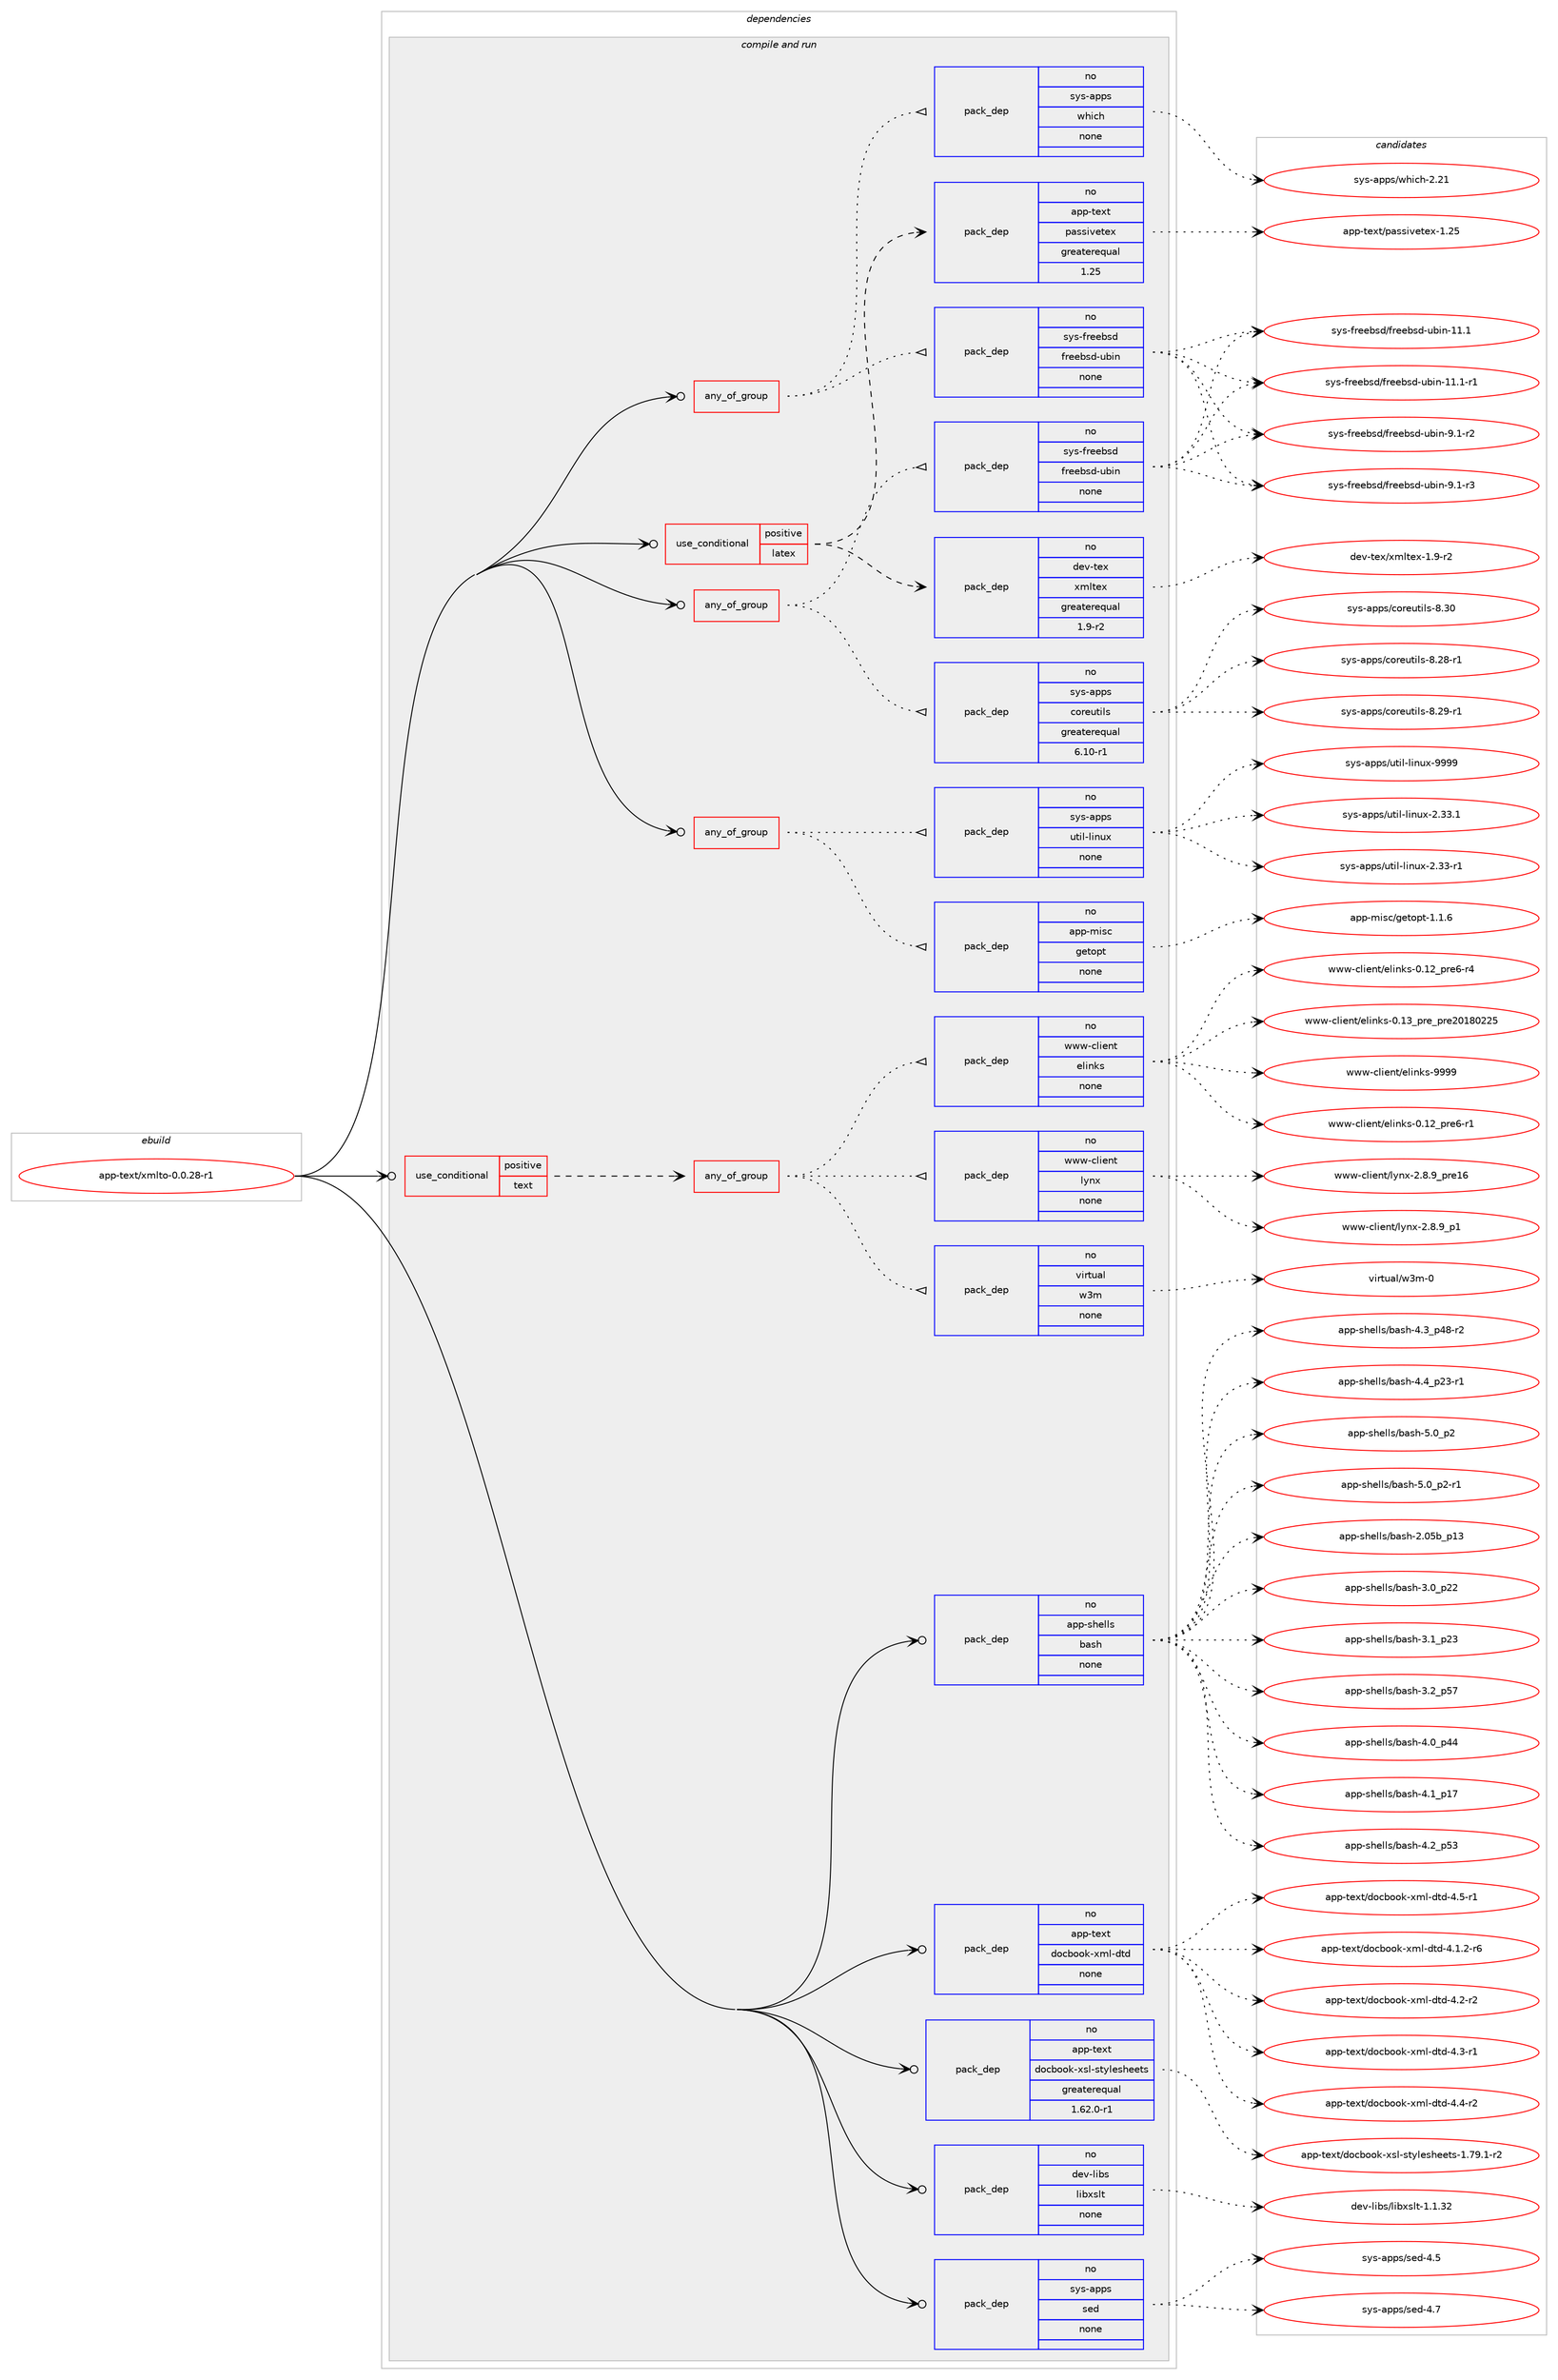 digraph prolog {

# *************
# Graph options
# *************

newrank=true;
concentrate=true;
compound=true;
graph [rankdir=LR,fontname=Helvetica,fontsize=10,ranksep=1.5];#, ranksep=2.5, nodesep=0.2];
edge  [arrowhead=vee];
node  [fontname=Helvetica,fontsize=10];

# **********
# The ebuild
# **********

subgraph cluster_leftcol {
color=gray;
rank=same;
label=<<i>ebuild</i>>;
id [label="app-text/xmlto-0.0.28-r1", color=red, width=4, href="../app-text/xmlto-0.0.28-r1.svg"];
}

# ****************
# The dependencies
# ****************

subgraph cluster_midcol {
color=gray;
label=<<i>dependencies</i>>;
subgraph cluster_compile {
fillcolor="#eeeeee";
style=filled;
label=<<i>compile</i>>;
}
subgraph cluster_compileandrun {
fillcolor="#eeeeee";
style=filled;
label=<<i>compile and run</i>>;
subgraph any20025 {
dependency1313579 [label=<<TABLE BORDER="0" CELLBORDER="1" CELLSPACING="0" CELLPADDING="4"><TR><TD CELLPADDING="10">any_of_group</TD></TR></TABLE>>, shape=none, color=red];subgraph pack936669 {
dependency1313580 [label=<<TABLE BORDER="0" CELLBORDER="1" CELLSPACING="0" CELLPADDING="4" WIDTH="220"><TR><TD ROWSPAN="6" CELLPADDING="30">pack_dep</TD></TR><TR><TD WIDTH="110">no</TD></TR><TR><TD>sys-apps</TD></TR><TR><TD>coreutils</TD></TR><TR><TD>greaterequal</TD></TR><TR><TD>6.10-r1</TD></TR></TABLE>>, shape=none, color=blue];
}
dependency1313579:e -> dependency1313580:w [weight=20,style="dotted",arrowhead="oinv"];
subgraph pack936670 {
dependency1313581 [label=<<TABLE BORDER="0" CELLBORDER="1" CELLSPACING="0" CELLPADDING="4" WIDTH="220"><TR><TD ROWSPAN="6" CELLPADDING="30">pack_dep</TD></TR><TR><TD WIDTH="110">no</TD></TR><TR><TD>sys-freebsd</TD></TR><TR><TD>freebsd-ubin</TD></TR><TR><TD>none</TD></TR><TR><TD></TD></TR></TABLE>>, shape=none, color=blue];
}
dependency1313579:e -> dependency1313581:w [weight=20,style="dotted",arrowhead="oinv"];
}
id:e -> dependency1313579:w [weight=20,style="solid",arrowhead="odotvee"];
subgraph any20026 {
dependency1313582 [label=<<TABLE BORDER="0" CELLBORDER="1" CELLSPACING="0" CELLPADDING="4"><TR><TD CELLPADDING="10">any_of_group</TD></TR></TABLE>>, shape=none, color=red];subgraph pack936671 {
dependency1313583 [label=<<TABLE BORDER="0" CELLBORDER="1" CELLSPACING="0" CELLPADDING="4" WIDTH="220"><TR><TD ROWSPAN="6" CELLPADDING="30">pack_dep</TD></TR><TR><TD WIDTH="110">no</TD></TR><TR><TD>sys-apps</TD></TR><TR><TD>util-linux</TD></TR><TR><TD>none</TD></TR><TR><TD></TD></TR></TABLE>>, shape=none, color=blue];
}
dependency1313582:e -> dependency1313583:w [weight=20,style="dotted",arrowhead="oinv"];
subgraph pack936672 {
dependency1313584 [label=<<TABLE BORDER="0" CELLBORDER="1" CELLSPACING="0" CELLPADDING="4" WIDTH="220"><TR><TD ROWSPAN="6" CELLPADDING="30">pack_dep</TD></TR><TR><TD WIDTH="110">no</TD></TR><TR><TD>app-misc</TD></TR><TR><TD>getopt</TD></TR><TR><TD>none</TD></TR><TR><TD></TD></TR></TABLE>>, shape=none, color=blue];
}
dependency1313582:e -> dependency1313584:w [weight=20,style="dotted",arrowhead="oinv"];
}
id:e -> dependency1313582:w [weight=20,style="solid",arrowhead="odotvee"];
subgraph any20027 {
dependency1313585 [label=<<TABLE BORDER="0" CELLBORDER="1" CELLSPACING="0" CELLPADDING="4"><TR><TD CELLPADDING="10">any_of_group</TD></TR></TABLE>>, shape=none, color=red];subgraph pack936673 {
dependency1313586 [label=<<TABLE BORDER="0" CELLBORDER="1" CELLSPACING="0" CELLPADDING="4" WIDTH="220"><TR><TD ROWSPAN="6" CELLPADDING="30">pack_dep</TD></TR><TR><TD WIDTH="110">no</TD></TR><TR><TD>sys-apps</TD></TR><TR><TD>which</TD></TR><TR><TD>none</TD></TR><TR><TD></TD></TR></TABLE>>, shape=none, color=blue];
}
dependency1313585:e -> dependency1313586:w [weight=20,style="dotted",arrowhead="oinv"];
subgraph pack936674 {
dependency1313587 [label=<<TABLE BORDER="0" CELLBORDER="1" CELLSPACING="0" CELLPADDING="4" WIDTH="220"><TR><TD ROWSPAN="6" CELLPADDING="30">pack_dep</TD></TR><TR><TD WIDTH="110">no</TD></TR><TR><TD>sys-freebsd</TD></TR><TR><TD>freebsd-ubin</TD></TR><TR><TD>none</TD></TR><TR><TD></TD></TR></TABLE>>, shape=none, color=blue];
}
dependency1313585:e -> dependency1313587:w [weight=20,style="dotted",arrowhead="oinv"];
}
id:e -> dependency1313585:w [weight=20,style="solid",arrowhead="odotvee"];
subgraph cond356336 {
dependency1313588 [label=<<TABLE BORDER="0" CELLBORDER="1" CELLSPACING="0" CELLPADDING="4"><TR><TD ROWSPAN="3" CELLPADDING="10">use_conditional</TD></TR><TR><TD>positive</TD></TR><TR><TD>latex</TD></TR></TABLE>>, shape=none, color=red];
subgraph pack936675 {
dependency1313589 [label=<<TABLE BORDER="0" CELLBORDER="1" CELLSPACING="0" CELLPADDING="4" WIDTH="220"><TR><TD ROWSPAN="6" CELLPADDING="30">pack_dep</TD></TR><TR><TD WIDTH="110">no</TD></TR><TR><TD>app-text</TD></TR><TR><TD>passivetex</TD></TR><TR><TD>greaterequal</TD></TR><TR><TD>1.25</TD></TR></TABLE>>, shape=none, color=blue];
}
dependency1313588:e -> dependency1313589:w [weight=20,style="dashed",arrowhead="vee"];
subgraph pack936676 {
dependency1313590 [label=<<TABLE BORDER="0" CELLBORDER="1" CELLSPACING="0" CELLPADDING="4" WIDTH="220"><TR><TD ROWSPAN="6" CELLPADDING="30">pack_dep</TD></TR><TR><TD WIDTH="110">no</TD></TR><TR><TD>dev-tex</TD></TR><TR><TD>xmltex</TD></TR><TR><TD>greaterequal</TD></TR><TR><TD>1.9-r2</TD></TR></TABLE>>, shape=none, color=blue];
}
dependency1313588:e -> dependency1313590:w [weight=20,style="dashed",arrowhead="vee"];
}
id:e -> dependency1313588:w [weight=20,style="solid",arrowhead="odotvee"];
subgraph cond356337 {
dependency1313591 [label=<<TABLE BORDER="0" CELLBORDER="1" CELLSPACING="0" CELLPADDING="4"><TR><TD ROWSPAN="3" CELLPADDING="10">use_conditional</TD></TR><TR><TD>positive</TD></TR><TR><TD>text</TD></TR></TABLE>>, shape=none, color=red];
subgraph any20028 {
dependency1313592 [label=<<TABLE BORDER="0" CELLBORDER="1" CELLSPACING="0" CELLPADDING="4"><TR><TD CELLPADDING="10">any_of_group</TD></TR></TABLE>>, shape=none, color=red];subgraph pack936677 {
dependency1313593 [label=<<TABLE BORDER="0" CELLBORDER="1" CELLSPACING="0" CELLPADDING="4" WIDTH="220"><TR><TD ROWSPAN="6" CELLPADDING="30">pack_dep</TD></TR><TR><TD WIDTH="110">no</TD></TR><TR><TD>virtual</TD></TR><TR><TD>w3m</TD></TR><TR><TD>none</TD></TR><TR><TD></TD></TR></TABLE>>, shape=none, color=blue];
}
dependency1313592:e -> dependency1313593:w [weight=20,style="dotted",arrowhead="oinv"];
subgraph pack936678 {
dependency1313594 [label=<<TABLE BORDER="0" CELLBORDER="1" CELLSPACING="0" CELLPADDING="4" WIDTH="220"><TR><TD ROWSPAN="6" CELLPADDING="30">pack_dep</TD></TR><TR><TD WIDTH="110">no</TD></TR><TR><TD>www-client</TD></TR><TR><TD>lynx</TD></TR><TR><TD>none</TD></TR><TR><TD></TD></TR></TABLE>>, shape=none, color=blue];
}
dependency1313592:e -> dependency1313594:w [weight=20,style="dotted",arrowhead="oinv"];
subgraph pack936679 {
dependency1313595 [label=<<TABLE BORDER="0" CELLBORDER="1" CELLSPACING="0" CELLPADDING="4" WIDTH="220"><TR><TD ROWSPAN="6" CELLPADDING="30">pack_dep</TD></TR><TR><TD WIDTH="110">no</TD></TR><TR><TD>www-client</TD></TR><TR><TD>elinks</TD></TR><TR><TD>none</TD></TR><TR><TD></TD></TR></TABLE>>, shape=none, color=blue];
}
dependency1313592:e -> dependency1313595:w [weight=20,style="dotted",arrowhead="oinv"];
}
dependency1313591:e -> dependency1313592:w [weight=20,style="dashed",arrowhead="vee"];
}
id:e -> dependency1313591:w [weight=20,style="solid",arrowhead="odotvee"];
subgraph pack936680 {
dependency1313596 [label=<<TABLE BORDER="0" CELLBORDER="1" CELLSPACING="0" CELLPADDING="4" WIDTH="220"><TR><TD ROWSPAN="6" CELLPADDING="30">pack_dep</TD></TR><TR><TD WIDTH="110">no</TD></TR><TR><TD>app-shells</TD></TR><TR><TD>bash</TD></TR><TR><TD>none</TD></TR><TR><TD></TD></TR></TABLE>>, shape=none, color=blue];
}
id:e -> dependency1313596:w [weight=20,style="solid",arrowhead="odotvee"];
subgraph pack936681 {
dependency1313597 [label=<<TABLE BORDER="0" CELLBORDER="1" CELLSPACING="0" CELLPADDING="4" WIDTH="220"><TR><TD ROWSPAN="6" CELLPADDING="30">pack_dep</TD></TR><TR><TD WIDTH="110">no</TD></TR><TR><TD>app-text</TD></TR><TR><TD>docbook-xml-dtd</TD></TR><TR><TD>none</TD></TR><TR><TD></TD></TR></TABLE>>, shape=none, color=blue];
}
id:e -> dependency1313597:w [weight=20,style="solid",arrowhead="odotvee"];
subgraph pack936682 {
dependency1313598 [label=<<TABLE BORDER="0" CELLBORDER="1" CELLSPACING="0" CELLPADDING="4" WIDTH="220"><TR><TD ROWSPAN="6" CELLPADDING="30">pack_dep</TD></TR><TR><TD WIDTH="110">no</TD></TR><TR><TD>app-text</TD></TR><TR><TD>docbook-xsl-stylesheets</TD></TR><TR><TD>greaterequal</TD></TR><TR><TD>1.62.0-r1</TD></TR></TABLE>>, shape=none, color=blue];
}
id:e -> dependency1313598:w [weight=20,style="solid",arrowhead="odotvee"];
subgraph pack936683 {
dependency1313599 [label=<<TABLE BORDER="0" CELLBORDER="1" CELLSPACING="0" CELLPADDING="4" WIDTH="220"><TR><TD ROWSPAN="6" CELLPADDING="30">pack_dep</TD></TR><TR><TD WIDTH="110">no</TD></TR><TR><TD>dev-libs</TD></TR><TR><TD>libxslt</TD></TR><TR><TD>none</TD></TR><TR><TD></TD></TR></TABLE>>, shape=none, color=blue];
}
id:e -> dependency1313599:w [weight=20,style="solid",arrowhead="odotvee"];
subgraph pack936684 {
dependency1313600 [label=<<TABLE BORDER="0" CELLBORDER="1" CELLSPACING="0" CELLPADDING="4" WIDTH="220"><TR><TD ROWSPAN="6" CELLPADDING="30">pack_dep</TD></TR><TR><TD WIDTH="110">no</TD></TR><TR><TD>sys-apps</TD></TR><TR><TD>sed</TD></TR><TR><TD>none</TD></TR><TR><TD></TD></TR></TABLE>>, shape=none, color=blue];
}
id:e -> dependency1313600:w [weight=20,style="solid",arrowhead="odotvee"];
}
subgraph cluster_run {
fillcolor="#eeeeee";
style=filled;
label=<<i>run</i>>;
}
}

# **************
# The candidates
# **************

subgraph cluster_choices {
rank=same;
color=gray;
label=<<i>candidates</i>>;

subgraph choice936669 {
color=black;
nodesep=1;
choice1151211154597112112115479911111410111711610510811545564650564511449 [label="sys-apps/coreutils-8.28-r1", color=red, width=4,href="../sys-apps/coreutils-8.28-r1.svg"];
choice1151211154597112112115479911111410111711610510811545564650574511449 [label="sys-apps/coreutils-8.29-r1", color=red, width=4,href="../sys-apps/coreutils-8.29-r1.svg"];
choice115121115459711211211547991111141011171161051081154556465148 [label="sys-apps/coreutils-8.30", color=red, width=4,href="../sys-apps/coreutils-8.30.svg"];
dependency1313580:e -> choice1151211154597112112115479911111410111711610510811545564650564511449:w [style=dotted,weight="100"];
dependency1313580:e -> choice1151211154597112112115479911111410111711610510811545564650574511449:w [style=dotted,weight="100"];
dependency1313580:e -> choice115121115459711211211547991111141011171161051081154556465148:w [style=dotted,weight="100"];
}
subgraph choice936670 {
color=black;
nodesep=1;
choice1151211154510211410110198115100471021141011019811510045117981051104549494649 [label="sys-freebsd/freebsd-ubin-11.1", color=red, width=4,href="../sys-freebsd/freebsd-ubin-11.1.svg"];
choice11512111545102114101101981151004710211410110198115100451179810511045494946494511449 [label="sys-freebsd/freebsd-ubin-11.1-r1", color=red, width=4,href="../sys-freebsd/freebsd-ubin-11.1-r1.svg"];
choice115121115451021141011019811510047102114101101981151004511798105110455746494511450 [label="sys-freebsd/freebsd-ubin-9.1-r2", color=red, width=4,href="../sys-freebsd/freebsd-ubin-9.1-r2.svg"];
choice115121115451021141011019811510047102114101101981151004511798105110455746494511451 [label="sys-freebsd/freebsd-ubin-9.1-r3", color=red, width=4,href="../sys-freebsd/freebsd-ubin-9.1-r3.svg"];
dependency1313581:e -> choice1151211154510211410110198115100471021141011019811510045117981051104549494649:w [style=dotted,weight="100"];
dependency1313581:e -> choice11512111545102114101101981151004710211410110198115100451179810511045494946494511449:w [style=dotted,weight="100"];
dependency1313581:e -> choice115121115451021141011019811510047102114101101981151004511798105110455746494511450:w [style=dotted,weight="100"];
dependency1313581:e -> choice115121115451021141011019811510047102114101101981151004511798105110455746494511451:w [style=dotted,weight="100"];
}
subgraph choice936671 {
color=black;
nodesep=1;
choice1151211154597112112115471171161051084510810511011712045504651514511449 [label="sys-apps/util-linux-2.33-r1", color=red, width=4,href="../sys-apps/util-linux-2.33-r1.svg"];
choice1151211154597112112115471171161051084510810511011712045504651514649 [label="sys-apps/util-linux-2.33.1", color=red, width=4,href="../sys-apps/util-linux-2.33.1.svg"];
choice115121115459711211211547117116105108451081051101171204557575757 [label="sys-apps/util-linux-9999", color=red, width=4,href="../sys-apps/util-linux-9999.svg"];
dependency1313583:e -> choice1151211154597112112115471171161051084510810511011712045504651514511449:w [style=dotted,weight="100"];
dependency1313583:e -> choice1151211154597112112115471171161051084510810511011712045504651514649:w [style=dotted,weight="100"];
dependency1313583:e -> choice115121115459711211211547117116105108451081051101171204557575757:w [style=dotted,weight="100"];
}
subgraph choice936672 {
color=black;
nodesep=1;
choice97112112451091051159947103101116111112116454946494654 [label="app-misc/getopt-1.1.6", color=red, width=4,href="../app-misc/getopt-1.1.6.svg"];
dependency1313584:e -> choice97112112451091051159947103101116111112116454946494654:w [style=dotted,weight="100"];
}
subgraph choice936673 {
color=black;
nodesep=1;
choice115121115459711211211547119104105991044550465049 [label="sys-apps/which-2.21", color=red, width=4,href="../sys-apps/which-2.21.svg"];
dependency1313586:e -> choice115121115459711211211547119104105991044550465049:w [style=dotted,weight="100"];
}
subgraph choice936674 {
color=black;
nodesep=1;
choice1151211154510211410110198115100471021141011019811510045117981051104549494649 [label="sys-freebsd/freebsd-ubin-11.1", color=red, width=4,href="../sys-freebsd/freebsd-ubin-11.1.svg"];
choice11512111545102114101101981151004710211410110198115100451179810511045494946494511449 [label="sys-freebsd/freebsd-ubin-11.1-r1", color=red, width=4,href="../sys-freebsd/freebsd-ubin-11.1-r1.svg"];
choice115121115451021141011019811510047102114101101981151004511798105110455746494511450 [label="sys-freebsd/freebsd-ubin-9.1-r2", color=red, width=4,href="../sys-freebsd/freebsd-ubin-9.1-r2.svg"];
choice115121115451021141011019811510047102114101101981151004511798105110455746494511451 [label="sys-freebsd/freebsd-ubin-9.1-r3", color=red, width=4,href="../sys-freebsd/freebsd-ubin-9.1-r3.svg"];
dependency1313587:e -> choice1151211154510211410110198115100471021141011019811510045117981051104549494649:w [style=dotted,weight="100"];
dependency1313587:e -> choice11512111545102114101101981151004710211410110198115100451179810511045494946494511449:w [style=dotted,weight="100"];
dependency1313587:e -> choice115121115451021141011019811510047102114101101981151004511798105110455746494511450:w [style=dotted,weight="100"];
dependency1313587:e -> choice115121115451021141011019811510047102114101101981151004511798105110455746494511451:w [style=dotted,weight="100"];
}
subgraph choice936675 {
color=black;
nodesep=1;
choice971121124511610112011647112971151151051181011161011204549465053 [label="app-text/passivetex-1.25", color=red, width=4,href="../app-text/passivetex-1.25.svg"];
dependency1313589:e -> choice971121124511610112011647112971151151051181011161011204549465053:w [style=dotted,weight="100"];
}
subgraph choice936676 {
color=black;
nodesep=1;
choice1001011184511610112047120109108116101120454946574511450 [label="dev-tex/xmltex-1.9-r2", color=red, width=4,href="../dev-tex/xmltex-1.9-r2.svg"];
dependency1313590:e -> choice1001011184511610112047120109108116101120454946574511450:w [style=dotted,weight="100"];
}
subgraph choice936677 {
color=black;
nodesep=1;
choice1181051141161179710847119511094548 [label="virtual/w3m-0", color=red, width=4,href="../virtual/w3m-0.svg"];
dependency1313593:e -> choice1181051141161179710847119511094548:w [style=dotted,weight="100"];
}
subgraph choice936678 {
color=black;
nodesep=1;
choice1191191194599108105101110116471081211101204550465646579511249 [label="www-client/lynx-2.8.9_p1", color=red, width=4,href="../www-client/lynx-2.8.9_p1.svg"];
choice119119119459910810510111011647108121110120455046564657951121141014954 [label="www-client/lynx-2.8.9_pre16", color=red, width=4,href="../www-client/lynx-2.8.9_pre16.svg"];
dependency1313594:e -> choice1191191194599108105101110116471081211101204550465646579511249:w [style=dotted,weight="100"];
dependency1313594:e -> choice119119119459910810510111011647108121110120455046564657951121141014954:w [style=dotted,weight="100"];
}
subgraph choice936679 {
color=black;
nodesep=1;
choice119119119459910810510111011647101108105110107115454846495095112114101544511449 [label="www-client/elinks-0.12_pre6-r1", color=red, width=4,href="../www-client/elinks-0.12_pre6-r1.svg"];
choice119119119459910810510111011647101108105110107115454846495095112114101544511452 [label="www-client/elinks-0.12_pre6-r4", color=red, width=4,href="../www-client/elinks-0.12_pre6-r4.svg"];
choice119119119459910810510111011647101108105110107115454846495195112114101951121141015048495648505053 [label="www-client/elinks-0.13_pre_pre20180225", color=red, width=4,href="../www-client/elinks-0.13_pre_pre20180225.svg"];
choice1191191194599108105101110116471011081051101071154557575757 [label="www-client/elinks-9999", color=red, width=4,href="../www-client/elinks-9999.svg"];
dependency1313595:e -> choice119119119459910810510111011647101108105110107115454846495095112114101544511449:w [style=dotted,weight="100"];
dependency1313595:e -> choice119119119459910810510111011647101108105110107115454846495095112114101544511452:w [style=dotted,weight="100"];
dependency1313595:e -> choice119119119459910810510111011647101108105110107115454846495195112114101951121141015048495648505053:w [style=dotted,weight="100"];
dependency1313595:e -> choice1191191194599108105101110116471011081051101071154557575757:w [style=dotted,weight="100"];
}
subgraph choice936680 {
color=black;
nodesep=1;
choice9711211245115104101108108115479897115104455046485398951124951 [label="app-shells/bash-2.05b_p13", color=red, width=4,href="../app-shells/bash-2.05b_p13.svg"];
choice971121124511510410110810811547989711510445514648951125050 [label="app-shells/bash-3.0_p22", color=red, width=4,href="../app-shells/bash-3.0_p22.svg"];
choice971121124511510410110810811547989711510445514649951125051 [label="app-shells/bash-3.1_p23", color=red, width=4,href="../app-shells/bash-3.1_p23.svg"];
choice971121124511510410110810811547989711510445514650951125355 [label="app-shells/bash-3.2_p57", color=red, width=4,href="../app-shells/bash-3.2_p57.svg"];
choice971121124511510410110810811547989711510445524648951125252 [label="app-shells/bash-4.0_p44", color=red, width=4,href="../app-shells/bash-4.0_p44.svg"];
choice971121124511510410110810811547989711510445524649951124955 [label="app-shells/bash-4.1_p17", color=red, width=4,href="../app-shells/bash-4.1_p17.svg"];
choice971121124511510410110810811547989711510445524650951125351 [label="app-shells/bash-4.2_p53", color=red, width=4,href="../app-shells/bash-4.2_p53.svg"];
choice9711211245115104101108108115479897115104455246519511252564511450 [label="app-shells/bash-4.3_p48-r2", color=red, width=4,href="../app-shells/bash-4.3_p48-r2.svg"];
choice9711211245115104101108108115479897115104455246529511250514511449 [label="app-shells/bash-4.4_p23-r1", color=red, width=4,href="../app-shells/bash-4.4_p23-r1.svg"];
choice9711211245115104101108108115479897115104455346489511250 [label="app-shells/bash-5.0_p2", color=red, width=4,href="../app-shells/bash-5.0_p2.svg"];
choice97112112451151041011081081154798971151044553464895112504511449 [label="app-shells/bash-5.0_p2-r1", color=red, width=4,href="../app-shells/bash-5.0_p2-r1.svg"];
dependency1313596:e -> choice9711211245115104101108108115479897115104455046485398951124951:w [style=dotted,weight="100"];
dependency1313596:e -> choice971121124511510410110810811547989711510445514648951125050:w [style=dotted,weight="100"];
dependency1313596:e -> choice971121124511510410110810811547989711510445514649951125051:w [style=dotted,weight="100"];
dependency1313596:e -> choice971121124511510410110810811547989711510445514650951125355:w [style=dotted,weight="100"];
dependency1313596:e -> choice971121124511510410110810811547989711510445524648951125252:w [style=dotted,weight="100"];
dependency1313596:e -> choice971121124511510410110810811547989711510445524649951124955:w [style=dotted,weight="100"];
dependency1313596:e -> choice971121124511510410110810811547989711510445524650951125351:w [style=dotted,weight="100"];
dependency1313596:e -> choice9711211245115104101108108115479897115104455246519511252564511450:w [style=dotted,weight="100"];
dependency1313596:e -> choice9711211245115104101108108115479897115104455246529511250514511449:w [style=dotted,weight="100"];
dependency1313596:e -> choice9711211245115104101108108115479897115104455346489511250:w [style=dotted,weight="100"];
dependency1313596:e -> choice97112112451151041011081081154798971151044553464895112504511449:w [style=dotted,weight="100"];
}
subgraph choice936681 {
color=black;
nodesep=1;
choice971121124511610112011647100111999811111110745120109108451001161004552464946504511454 [label="app-text/docbook-xml-dtd-4.1.2-r6", color=red, width=4,href="../app-text/docbook-xml-dtd-4.1.2-r6.svg"];
choice97112112451161011201164710011199981111111074512010910845100116100455246504511450 [label="app-text/docbook-xml-dtd-4.2-r2", color=red, width=4,href="../app-text/docbook-xml-dtd-4.2-r2.svg"];
choice97112112451161011201164710011199981111111074512010910845100116100455246514511449 [label="app-text/docbook-xml-dtd-4.3-r1", color=red, width=4,href="../app-text/docbook-xml-dtd-4.3-r1.svg"];
choice97112112451161011201164710011199981111111074512010910845100116100455246524511450 [label="app-text/docbook-xml-dtd-4.4-r2", color=red, width=4,href="../app-text/docbook-xml-dtd-4.4-r2.svg"];
choice97112112451161011201164710011199981111111074512010910845100116100455246534511449 [label="app-text/docbook-xml-dtd-4.5-r1", color=red, width=4,href="../app-text/docbook-xml-dtd-4.5-r1.svg"];
dependency1313597:e -> choice971121124511610112011647100111999811111110745120109108451001161004552464946504511454:w [style=dotted,weight="100"];
dependency1313597:e -> choice97112112451161011201164710011199981111111074512010910845100116100455246504511450:w [style=dotted,weight="100"];
dependency1313597:e -> choice97112112451161011201164710011199981111111074512010910845100116100455246514511449:w [style=dotted,weight="100"];
dependency1313597:e -> choice97112112451161011201164710011199981111111074512010910845100116100455246524511450:w [style=dotted,weight="100"];
dependency1313597:e -> choice97112112451161011201164710011199981111111074512010910845100116100455246534511449:w [style=dotted,weight="100"];
}
subgraph choice936682 {
color=black;
nodesep=1;
choice97112112451161011201164710011199981111111074512011510845115116121108101115104101101116115454946555746494511450 [label="app-text/docbook-xsl-stylesheets-1.79.1-r2", color=red, width=4,href="../app-text/docbook-xsl-stylesheets-1.79.1-r2.svg"];
dependency1313598:e -> choice97112112451161011201164710011199981111111074512011510845115116121108101115104101101116115454946555746494511450:w [style=dotted,weight="100"];
}
subgraph choice936683 {
color=black;
nodesep=1;
choice1001011184510810598115471081059812011510811645494649465150 [label="dev-libs/libxslt-1.1.32", color=red, width=4,href="../dev-libs/libxslt-1.1.32.svg"];
dependency1313599:e -> choice1001011184510810598115471081059812011510811645494649465150:w [style=dotted,weight="100"];
}
subgraph choice936684 {
color=black;
nodesep=1;
choice11512111545971121121154711510110045524653 [label="sys-apps/sed-4.5", color=red, width=4,href="../sys-apps/sed-4.5.svg"];
choice11512111545971121121154711510110045524655 [label="sys-apps/sed-4.7", color=red, width=4,href="../sys-apps/sed-4.7.svg"];
dependency1313600:e -> choice11512111545971121121154711510110045524653:w [style=dotted,weight="100"];
dependency1313600:e -> choice11512111545971121121154711510110045524655:w [style=dotted,weight="100"];
}
}

}
